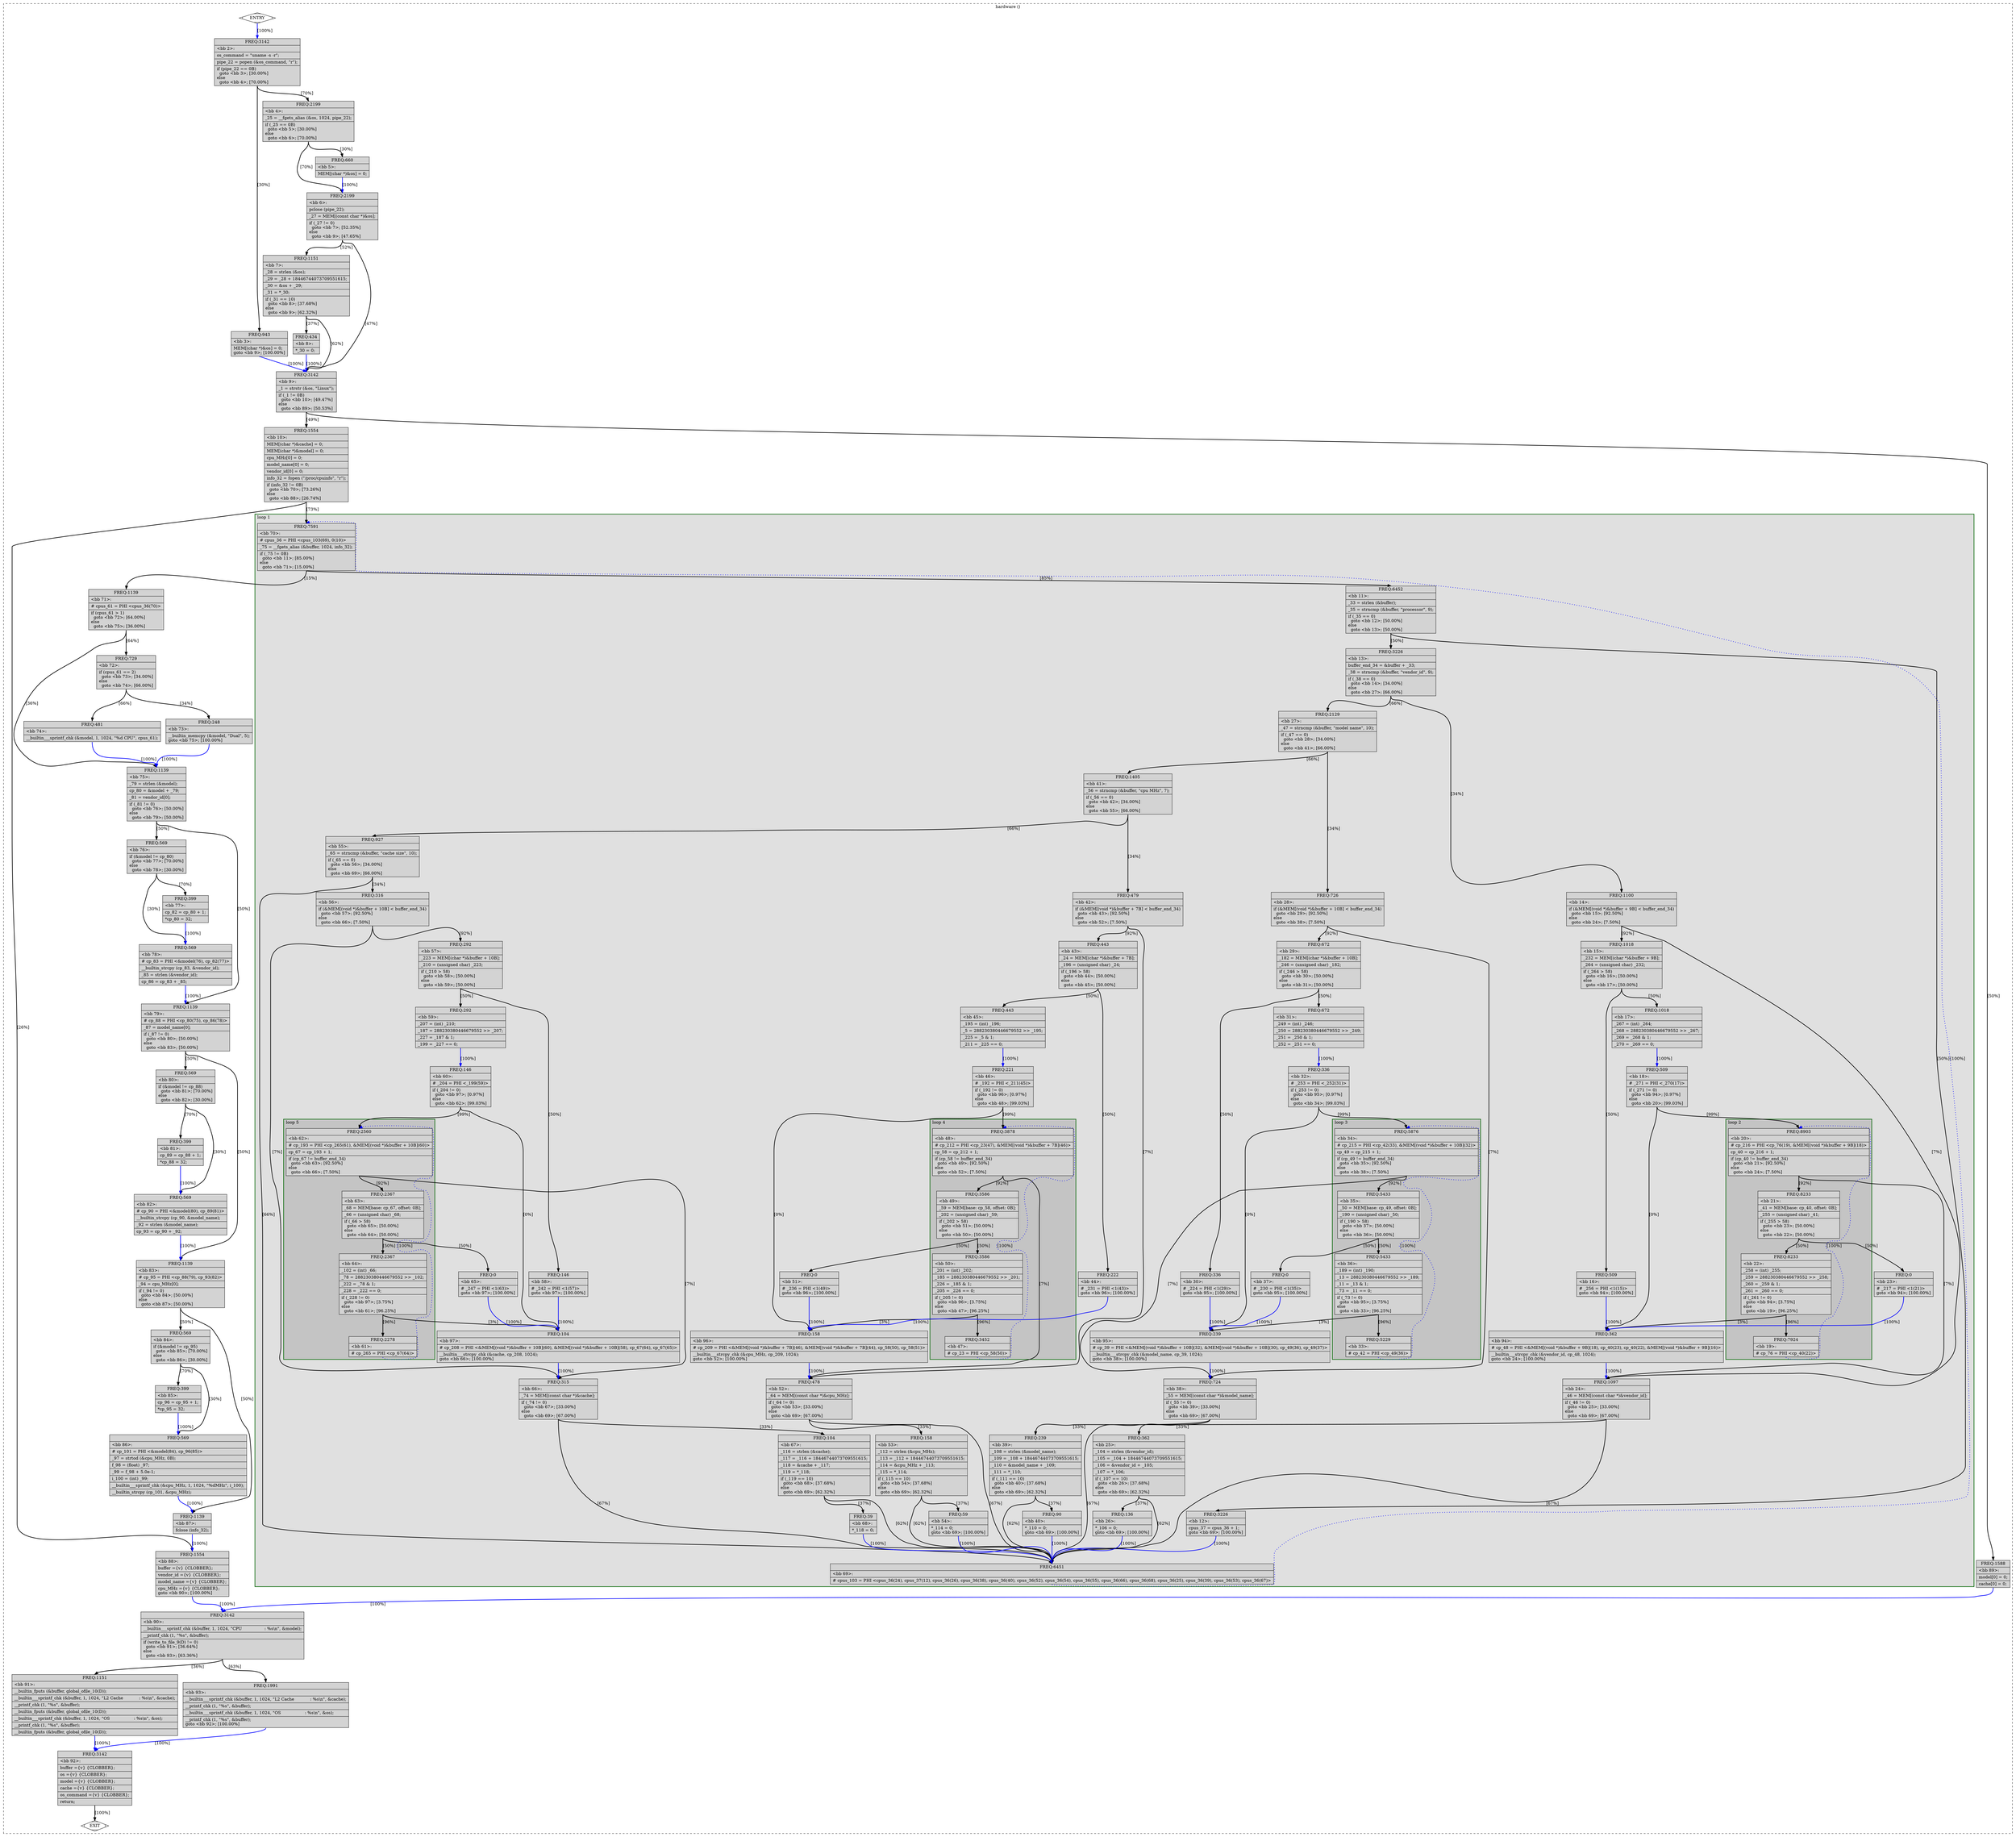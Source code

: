 digraph "hardware.c.177t.thread3" {
overlap=false;
subgraph "cluster_hardware" {
	style="dashed";
	color="black";
	label="hardware ()";
	subgraph cluster_56_1 {
	style="filled";
	color="darkgreen";
	fillcolor="grey88";
	label="loop 1";
	labeljust=l;
	penwidth=2;
	subgraph cluster_56_2 {
	style="filled";
	color="darkgreen";
	fillcolor="grey77";
	label="loop 2";
	labeljust=l;
	penwidth=2;
	fn_56_basic_block_20 [shape=record,style=filled,fillcolor=lightgrey,label="{ FREQ:8903 |\<bb\ 20\>:\l\
|#\ cp_216\ =\ PHI\ \<cp_76(19),\ &MEM[(void\ *)&buffer\ +\ 9B](18)\>\l\
|cp_40\ =\ cp_216\ +\ 1;\l\
|if\ (cp_40\ !=\ buffer_end_34)\l\
\ \ goto\ \<bb\ 21\>;\ [92.50%]\l\
else\l\
\ \ goto\ \<bb\ 24\>;\ [7.50%]\l\
}"];

	fn_56_basic_block_21 [shape=record,style=filled,fillcolor=lightgrey,label="{ FREQ:8233 |\<bb\ 21\>:\l\
|_41\ =\ MEM[base:\ cp_40,\ offset:\ 0B];\l\
|_255\ =\ (unsigned\ char)\ _41;\l\
|if\ (_255\ \>\ 58)\l\
\ \ goto\ \<bb\ 23\>;\ [50.00%]\l\
else\l\
\ \ goto\ \<bb\ 22\>;\ [50.00%]\l\
}"];

	fn_56_basic_block_22 [shape=record,style=filled,fillcolor=lightgrey,label="{ FREQ:8233 |\<bb\ 22\>:\l\
|_258\ =\ (int)\ _255;\l\
|_259\ =\ 288230380446679552\ \>\>\ _258;\l\
|_260\ =\ _259\ &\ 1;\l\
|_261\ =\ _260\ ==\ 0;\l\
|if\ (_261\ !=\ 0)\l\
\ \ goto\ \<bb\ 94\>;\ [3.75%]\l\
else\l\
\ \ goto\ \<bb\ 19\>;\ [96.25%]\l\
}"];

	fn_56_basic_block_19 [shape=record,style=filled,fillcolor=lightgrey,label="{ FREQ:7924 |\<bb\ 19\>:\l\
|#\ cp_76\ =\ PHI\ \<cp_40(22)\>\l\
}"];

	}
	subgraph cluster_56_3 {
	style="filled";
	color="darkgreen";
	fillcolor="grey77";
	label="loop 3";
	labeljust=l;
	penwidth=2;
	fn_56_basic_block_34 [shape=record,style=filled,fillcolor=lightgrey,label="{ FREQ:5876 |\<bb\ 34\>:\l\
|#\ cp_215\ =\ PHI\ \<cp_42(33),\ &MEM[(void\ *)&buffer\ +\ 10B](32)\>\l\
|cp_49\ =\ cp_215\ +\ 1;\l\
|if\ (cp_49\ !=\ buffer_end_34)\l\
\ \ goto\ \<bb\ 35\>;\ [92.50%]\l\
else\l\
\ \ goto\ \<bb\ 38\>;\ [7.50%]\l\
}"];

	fn_56_basic_block_35 [shape=record,style=filled,fillcolor=lightgrey,label="{ FREQ:5433 |\<bb\ 35\>:\l\
|_50\ =\ MEM[base:\ cp_49,\ offset:\ 0B];\l\
|_190\ =\ (unsigned\ char)\ _50;\l\
|if\ (_190\ \>\ 58)\l\
\ \ goto\ \<bb\ 37\>;\ [50.00%]\l\
else\l\
\ \ goto\ \<bb\ 36\>;\ [50.00%]\l\
}"];

	fn_56_basic_block_36 [shape=record,style=filled,fillcolor=lightgrey,label="{ FREQ:5433 |\<bb\ 36\>:\l\
|_189\ =\ (int)\ _190;\l\
|_13\ =\ 288230380446679552\ \>\>\ _189;\l\
|_11\ =\ _13\ &\ 1;\l\
|_73\ =\ _11\ ==\ 0;\l\
|if\ (_73\ !=\ 0)\l\
\ \ goto\ \<bb\ 95\>;\ [3.75%]\l\
else\l\
\ \ goto\ \<bb\ 33\>;\ [96.25%]\l\
}"];

	fn_56_basic_block_33 [shape=record,style=filled,fillcolor=lightgrey,label="{ FREQ:5229 |\<bb\ 33\>:\l\
|#\ cp_42\ =\ PHI\ \<cp_49(36)\>\l\
}"];

	}
	subgraph cluster_56_4 {
	style="filled";
	color="darkgreen";
	fillcolor="grey77";
	label="loop 4";
	labeljust=l;
	penwidth=2;
	fn_56_basic_block_48 [shape=record,style=filled,fillcolor=lightgrey,label="{ FREQ:3878 |\<bb\ 48\>:\l\
|#\ cp_212\ =\ PHI\ \<cp_23(47),\ &MEM[(void\ *)&buffer\ +\ 7B](46)\>\l\
|cp_58\ =\ cp_212\ +\ 1;\l\
|if\ (cp_58\ !=\ buffer_end_34)\l\
\ \ goto\ \<bb\ 49\>;\ [92.50%]\l\
else\l\
\ \ goto\ \<bb\ 52\>;\ [7.50%]\l\
}"];

	fn_56_basic_block_49 [shape=record,style=filled,fillcolor=lightgrey,label="{ FREQ:3586 |\<bb\ 49\>:\l\
|_59\ =\ MEM[base:\ cp_58,\ offset:\ 0B];\l\
|_202\ =\ (unsigned\ char)\ _59;\l\
|if\ (_202\ \>\ 58)\l\
\ \ goto\ \<bb\ 51\>;\ [50.00%]\l\
else\l\
\ \ goto\ \<bb\ 50\>;\ [50.00%]\l\
}"];

	fn_56_basic_block_50 [shape=record,style=filled,fillcolor=lightgrey,label="{ FREQ:3586 |\<bb\ 50\>:\l\
|_201\ =\ (int)\ _202;\l\
|_185\ =\ 288230380446679552\ \>\>\ _201;\l\
|_226\ =\ _185\ &\ 1;\l\
|_205\ =\ _226\ ==\ 0;\l\
|if\ (_205\ !=\ 0)\l\
\ \ goto\ \<bb\ 96\>;\ [3.75%]\l\
else\l\
\ \ goto\ \<bb\ 47\>;\ [96.25%]\l\
}"];

	fn_56_basic_block_47 [shape=record,style=filled,fillcolor=lightgrey,label="{ FREQ:3452 |\<bb\ 47\>:\l\
|#\ cp_23\ =\ PHI\ \<cp_58(50)\>\l\
}"];

	}
	subgraph cluster_56_5 {
	style="filled";
	color="darkgreen";
	fillcolor="grey77";
	label="loop 5";
	labeljust=l;
	penwidth=2;
	fn_56_basic_block_62 [shape=record,style=filled,fillcolor=lightgrey,label="{ FREQ:2560 |\<bb\ 62\>:\l\
|#\ cp_193\ =\ PHI\ \<cp_265(61),\ &MEM[(void\ *)&buffer\ +\ 10B](60)\>\l\
|cp_67\ =\ cp_193\ +\ 1;\l\
|if\ (cp_67\ !=\ buffer_end_34)\l\
\ \ goto\ \<bb\ 63\>;\ [92.50%]\l\
else\l\
\ \ goto\ \<bb\ 66\>;\ [7.50%]\l\
}"];

	fn_56_basic_block_63 [shape=record,style=filled,fillcolor=lightgrey,label="{ FREQ:2367 |\<bb\ 63\>:\l\
|_68\ =\ MEM[base:\ cp_67,\ offset:\ 0B];\l\
|_66\ =\ (unsigned\ char)\ _68;\l\
|if\ (_66\ \>\ 58)\l\
\ \ goto\ \<bb\ 65\>;\ [50.00%]\l\
else\l\
\ \ goto\ \<bb\ 64\>;\ [50.00%]\l\
}"];

	fn_56_basic_block_64 [shape=record,style=filled,fillcolor=lightgrey,label="{ FREQ:2367 |\<bb\ 64\>:\l\
|_102\ =\ (int)\ _66;\l\
|_78\ =\ 288230380446679552\ \>\>\ _102;\l\
|_222\ =\ _78\ &\ 1;\l\
|_228\ =\ _222\ ==\ 0;\l\
|if\ (_228\ !=\ 0)\l\
\ \ goto\ \<bb\ 97\>;\ [3.75%]\l\
else\l\
\ \ goto\ \<bb\ 61\>;\ [96.25%]\l\
}"];

	fn_56_basic_block_61 [shape=record,style=filled,fillcolor=lightgrey,label="{ FREQ:2278 |\<bb\ 61\>:\l\
|#\ cp_265\ =\ PHI\ \<cp_67(64)\>\l\
}"];

	}
	fn_56_basic_block_70 [shape=record,style=filled,fillcolor=lightgrey,label="{ FREQ:7591 |\<bb\ 70\>:\l\
|#\ cpus_36\ =\ PHI\ \<cpus_103(69),\ 0(10)\>\l\
|_75\ =\ __fgets_alias\ (&buffer,\ 1024,\ info_32);\l\
|if\ (_75\ !=\ 0B)\l\
\ \ goto\ \<bb\ 11\>;\ [85.00%]\l\
else\l\
\ \ goto\ \<bb\ 71\>;\ [15.00%]\l\
}"];

	fn_56_basic_block_11 [shape=record,style=filled,fillcolor=lightgrey,label="{ FREQ:6452 |\<bb\ 11\>:\l\
|_33\ =\ strlen\ (&buffer);\l\
|_35\ =\ strncmp\ (&buffer,\ \"processor\",\ 9);\l\
|if\ (_35\ ==\ 0)\l\
\ \ goto\ \<bb\ 12\>;\ [50.00%]\l\
else\l\
\ \ goto\ \<bb\ 13\>;\ [50.00%]\l\
}"];

	fn_56_basic_block_12 [shape=record,style=filled,fillcolor=lightgrey,label="{ FREQ:3226 |\<bb\ 12\>:\l\
|cpus_37\ =\ cpus_36\ +\ 1;\l\
goto\ \<bb\ 69\>;\ [100.00%]\l\
}"];

	fn_56_basic_block_13 [shape=record,style=filled,fillcolor=lightgrey,label="{ FREQ:3226 |\<bb\ 13\>:\l\
|buffer_end_34\ =\ &buffer\ +\ _33;\l\
|_38\ =\ strncmp\ (&buffer,\ \"vendor_id\",\ 9);\l\
|if\ (_38\ ==\ 0)\l\
\ \ goto\ \<bb\ 14\>;\ [34.00%]\l\
else\l\
\ \ goto\ \<bb\ 27\>;\ [66.00%]\l\
}"];

	fn_56_basic_block_69 [shape=record,style=filled,fillcolor=lightgrey,label="{ FREQ:6451 |\<bb\ 69\>:\l\
|#\ cpus_103\ =\ PHI\ \<cpus_36(24),\ cpus_37(12),\ cpus_36(26),\ cpus_36(38),\ cpus_36(40),\ cpus_36(52),\ cpus_36(54),\ cpus_36(55),\ cpus_36(66),\ cpus_36(68),\ cpus_36(25),\ cpus_36(39),\ cpus_36(53),\ cpus_36(67)\>\l\
}"];

	fn_56_basic_block_14 [shape=record,style=filled,fillcolor=lightgrey,label="{ FREQ:1100 |\<bb\ 14\>:\l\
|if\ (&MEM[(void\ *)&buffer\ +\ 9B]\ \<\ buffer_end_34)\l\
\ \ goto\ \<bb\ 15\>;\ [92.50%]\l\
else\l\
\ \ goto\ \<bb\ 24\>;\ [7.50%]\l\
}"];

	fn_56_basic_block_27 [shape=record,style=filled,fillcolor=lightgrey,label="{ FREQ:2129 |\<bb\ 27\>:\l\
|_47\ =\ strncmp\ (&buffer,\ \"model\ name\",\ 10);\l\
|if\ (_47\ ==\ 0)\l\
\ \ goto\ \<bb\ 28\>;\ [34.00%]\l\
else\l\
\ \ goto\ \<bb\ 41\>;\ [66.00%]\l\
}"];

	fn_56_basic_block_15 [shape=record,style=filled,fillcolor=lightgrey,label="{ FREQ:1018 |\<bb\ 15\>:\l\
|_232\ =\ MEM[(char\ *)&buffer\ +\ 9B];\l\
|_264\ =\ (unsigned\ char)\ _232;\l\
|if\ (_264\ \>\ 58)\l\
\ \ goto\ \<bb\ 16\>;\ [50.00%]\l\
else\l\
\ \ goto\ \<bb\ 17\>;\ [50.00%]\l\
}"];

	fn_56_basic_block_24 [shape=record,style=filled,fillcolor=lightgrey,label="{ FREQ:1097 |\<bb\ 24\>:\l\
|_46\ =\ MEM[(const\ char\ *)&vendor_id];\l\
|if\ (_46\ !=\ 0)\l\
\ \ goto\ \<bb\ 25\>;\ [33.00%]\l\
else\l\
\ \ goto\ \<bb\ 69\>;\ [67.00%]\l\
}"];

	fn_56_basic_block_28 [shape=record,style=filled,fillcolor=lightgrey,label="{ FREQ:726 |\<bb\ 28\>:\l\
|if\ (&MEM[(void\ *)&buffer\ +\ 10B]\ \<\ buffer_end_34)\l\
\ \ goto\ \<bb\ 29\>;\ [92.50%]\l\
else\l\
\ \ goto\ \<bb\ 38\>;\ [7.50%]\l\
}"];

	fn_56_basic_block_41 [shape=record,style=filled,fillcolor=lightgrey,label="{ FREQ:1405 |\<bb\ 41\>:\l\
|_56\ =\ strncmp\ (&buffer,\ \"cpu\ MHz\",\ 7);\l\
|if\ (_56\ ==\ 0)\l\
\ \ goto\ \<bb\ 42\>;\ [34.00%]\l\
else\l\
\ \ goto\ \<bb\ 55\>;\ [66.00%]\l\
}"];

	fn_56_basic_block_17 [shape=record,style=filled,fillcolor=lightgrey,label="{ FREQ:1018 |\<bb\ 17\>:\l\
|_267\ =\ (int)\ _264;\l\
|_268\ =\ 288230380446679552\ \>\>\ _267;\l\
|_269\ =\ _268\ &\ 1;\l\
|_270\ =\ _269\ ==\ 0;\l\
}"];

	fn_56_basic_block_16 [shape=record,style=filled,fillcolor=lightgrey,label="{ FREQ:509 |\<bb\ 16\>:\l\
|#\ _256\ =\ PHI\ \<1(15)\>\l\
goto\ \<bb\ 94\>;\ [100.00%]\l\
}"];

	fn_56_basic_block_25 [shape=record,style=filled,fillcolor=lightgrey,label="{ FREQ:362 |\<bb\ 25\>:\l\
|_104\ =\ strlen\ (&vendor_id);\l\
|_105\ =\ _104\ +\ 18446744073709551615;\l\
|_106\ =\ &vendor_id\ +\ _105;\l\
|_107\ =\ *_106;\l\
|if\ (_107\ ==\ 10)\l\
\ \ goto\ \<bb\ 26\>;\ [37.68%]\l\
else\l\
\ \ goto\ \<bb\ 69\>;\ [62.32%]\l\
}"];

	fn_56_basic_block_29 [shape=record,style=filled,fillcolor=lightgrey,label="{ FREQ:672 |\<bb\ 29\>:\l\
|_182\ =\ MEM[(char\ *)&buffer\ +\ 10B];\l\
|_246\ =\ (unsigned\ char)\ _182;\l\
|if\ (_246\ \>\ 58)\l\
\ \ goto\ \<bb\ 30\>;\ [50.00%]\l\
else\l\
\ \ goto\ \<bb\ 31\>;\ [50.00%]\l\
}"];

	fn_56_basic_block_38 [shape=record,style=filled,fillcolor=lightgrey,label="{ FREQ:724 |\<bb\ 38\>:\l\
|_55\ =\ MEM[(const\ char\ *)&model_name];\l\
|if\ (_55\ !=\ 0)\l\
\ \ goto\ \<bb\ 39\>;\ [33.00%]\l\
else\l\
\ \ goto\ \<bb\ 69\>;\ [67.00%]\l\
}"];

	fn_56_basic_block_42 [shape=record,style=filled,fillcolor=lightgrey,label="{ FREQ:479 |\<bb\ 42\>:\l\
|if\ (&MEM[(void\ *)&buffer\ +\ 7B]\ \<\ buffer_end_34)\l\
\ \ goto\ \<bb\ 43\>;\ [92.50%]\l\
else\l\
\ \ goto\ \<bb\ 52\>;\ [7.50%]\l\
}"];

	fn_56_basic_block_55 [shape=record,style=filled,fillcolor=lightgrey,label="{ FREQ:927 |\<bb\ 55\>:\l\
|_65\ =\ strncmp\ (&buffer,\ \"cache\ size\",\ 10);\l\
|if\ (_65\ ==\ 0)\l\
\ \ goto\ \<bb\ 56\>;\ [34.00%]\l\
else\l\
\ \ goto\ \<bb\ 69\>;\ [66.00%]\l\
}"];

	fn_56_basic_block_18 [shape=record,style=filled,fillcolor=lightgrey,label="{ FREQ:509 |\<bb\ 18\>:\l\
|#\ _271\ =\ PHI\ \<_270(17)\>\l\
|if\ (_271\ !=\ 0)\l\
\ \ goto\ \<bb\ 94\>;\ [0.97%]\l\
else\l\
\ \ goto\ \<bb\ 20\>;\ [99.03%]\l\
}"];

	fn_56_basic_block_94 [shape=record,style=filled,fillcolor=lightgrey,label="{ FREQ:362 |\<bb\ 94\>:\l\
|#\ cp_48\ =\ PHI\ \<&MEM[(void\ *)&buffer\ +\ 9B](18),\ cp_40(23),\ cp_40(22),\ &MEM[(void\ *)&buffer\ +\ 9B](16)\>\l\
|__builtin___strcpy_chk\ (&vendor_id,\ cp_48,\ 1024);\l\
goto\ \<bb\ 24\>;\ [100.00%]\l\
}"];

	fn_56_basic_block_26 [shape=record,style=filled,fillcolor=lightgrey,label="{ FREQ:136 |\<bb\ 26\>:\l\
|*_106\ =\ 0;\l\
goto\ \<bb\ 69\>;\ [100.00%]\l\
}"];

	fn_56_basic_block_31 [shape=record,style=filled,fillcolor=lightgrey,label="{ FREQ:672 |\<bb\ 31\>:\l\
|_249\ =\ (int)\ _246;\l\
|_250\ =\ 288230380446679552\ \>\>\ _249;\l\
|_251\ =\ _250\ &\ 1;\l\
|_252\ =\ _251\ ==\ 0;\l\
}"];

	fn_56_basic_block_30 [shape=record,style=filled,fillcolor=lightgrey,label="{ FREQ:336 |\<bb\ 30\>:\l\
|#\ _224\ =\ PHI\ \<1(29)\>\l\
goto\ \<bb\ 95\>;\ [100.00%]\l\
}"];

	fn_56_basic_block_39 [shape=record,style=filled,fillcolor=lightgrey,label="{ FREQ:239 |\<bb\ 39\>:\l\
|_108\ =\ strlen\ (&model_name);\l\
|_109\ =\ _108\ +\ 18446744073709551615;\l\
|_110\ =\ &model_name\ +\ _109;\l\
|_111\ =\ *_110;\l\
|if\ (_111\ ==\ 10)\l\
\ \ goto\ \<bb\ 40\>;\ [37.68%]\l\
else\l\
\ \ goto\ \<bb\ 69\>;\ [62.32%]\l\
}"];

	fn_56_basic_block_43 [shape=record,style=filled,fillcolor=lightgrey,label="{ FREQ:443 |\<bb\ 43\>:\l\
|_24\ =\ MEM[(char\ *)&buffer\ +\ 7B];\l\
|_196\ =\ (unsigned\ char)\ _24;\l\
|if\ (_196\ \>\ 58)\l\
\ \ goto\ \<bb\ 44\>;\ [50.00%]\l\
else\l\
\ \ goto\ \<bb\ 45\>;\ [50.00%]\l\
}"];

	fn_56_basic_block_52 [shape=record,style=filled,fillcolor=lightgrey,label="{ FREQ:478 |\<bb\ 52\>:\l\
|_64\ =\ MEM[(const\ char\ *)&cpu_MHz];\l\
|if\ (_64\ !=\ 0)\l\
\ \ goto\ \<bb\ 53\>;\ [33.00%]\l\
else\l\
\ \ goto\ \<bb\ 69\>;\ [67.00%]\l\
}"];

	fn_56_basic_block_56 [shape=record,style=filled,fillcolor=lightgrey,label="{ FREQ:316 |\<bb\ 56\>:\l\
|if\ (&MEM[(void\ *)&buffer\ +\ 10B]\ \<\ buffer_end_34)\l\
\ \ goto\ \<bb\ 57\>;\ [92.50%]\l\
else\l\
\ \ goto\ \<bb\ 66\>;\ [7.50%]\l\
}"];

	fn_56_basic_block_32 [shape=record,style=filled,fillcolor=lightgrey,label="{ FREQ:336 |\<bb\ 32\>:\l\
|#\ _253\ =\ PHI\ \<_252(31)\>\l\
|if\ (_253\ !=\ 0)\l\
\ \ goto\ \<bb\ 95\>;\ [0.97%]\l\
else\l\
\ \ goto\ \<bb\ 34\>;\ [99.03%]\l\
}"];

	fn_56_basic_block_95 [shape=record,style=filled,fillcolor=lightgrey,label="{ FREQ:239 |\<bb\ 95\>:\l\
|#\ cp_39\ =\ PHI\ \<&MEM[(void\ *)&buffer\ +\ 10B](32),\ &MEM[(void\ *)&buffer\ +\ 10B](30),\ cp_49(36),\ cp_49(37)\>\l\
|__builtin___strcpy_chk\ (&model_name,\ cp_39,\ 1024);\l\
goto\ \<bb\ 38\>;\ [100.00%]\l\
}"];

	fn_56_basic_block_40 [shape=record,style=filled,fillcolor=lightgrey,label="{ FREQ:90 |\<bb\ 40\>:\l\
|*_110\ =\ 0;\l\
goto\ \<bb\ 69\>;\ [100.00%]\l\
}"];

	fn_56_basic_block_45 [shape=record,style=filled,fillcolor=lightgrey,label="{ FREQ:443 |\<bb\ 45\>:\l\
|_195\ =\ (int)\ _196;\l\
|_5\ =\ 288230380446679552\ \>\>\ _195;\l\
|_225\ =\ _5\ &\ 1;\l\
|_211\ =\ _225\ ==\ 0;\l\
}"];

	fn_56_basic_block_44 [shape=record,style=filled,fillcolor=lightgrey,label="{ FREQ:222 |\<bb\ 44\>:\l\
|#\ _231\ =\ PHI\ \<1(43)\>\l\
goto\ \<bb\ 96\>;\ [100.00%]\l\
}"];

	fn_56_basic_block_53 [shape=record,style=filled,fillcolor=lightgrey,label="{ FREQ:158 |\<bb\ 53\>:\l\
|_112\ =\ strlen\ (&cpu_MHz);\l\
|_113\ =\ _112\ +\ 18446744073709551615;\l\
|_114\ =\ &cpu_MHz\ +\ _113;\l\
|_115\ =\ *_114;\l\
|if\ (_115\ ==\ 10)\l\
\ \ goto\ \<bb\ 54\>;\ [37.68%]\l\
else\l\
\ \ goto\ \<bb\ 69\>;\ [62.32%]\l\
}"];

	fn_56_basic_block_57 [shape=record,style=filled,fillcolor=lightgrey,label="{ FREQ:292 |\<bb\ 57\>:\l\
|_223\ =\ MEM[(char\ *)&buffer\ +\ 10B];\l\
|_210\ =\ (unsigned\ char)\ _223;\l\
|if\ (_210\ \>\ 58)\l\
\ \ goto\ \<bb\ 58\>;\ [50.00%]\l\
else\l\
\ \ goto\ \<bb\ 59\>;\ [50.00%]\l\
}"];

	fn_56_basic_block_66 [shape=record,style=filled,fillcolor=lightgrey,label="{ FREQ:315 |\<bb\ 66\>:\l\
|_74\ =\ MEM[(const\ char\ *)&cache];\l\
|if\ (_74\ !=\ 0)\l\
\ \ goto\ \<bb\ 67\>;\ [33.00%]\l\
else\l\
\ \ goto\ \<bb\ 69\>;\ [67.00%]\l\
}"];

	fn_56_basic_block_46 [shape=record,style=filled,fillcolor=lightgrey,label="{ FREQ:221 |\<bb\ 46\>:\l\
|#\ _192\ =\ PHI\ \<_211(45)\>\l\
|if\ (_192\ !=\ 0)\l\
\ \ goto\ \<bb\ 96\>;\ [0.97%]\l\
else\l\
\ \ goto\ \<bb\ 48\>;\ [99.03%]\l\
}"];

	fn_56_basic_block_96 [shape=record,style=filled,fillcolor=lightgrey,label="{ FREQ:158 |\<bb\ 96\>:\l\
|#\ cp_209\ =\ PHI\ \<&MEM[(void\ *)&buffer\ +\ 7B](46),\ &MEM[(void\ *)&buffer\ +\ 7B](44),\ cp_58(50),\ cp_58(51)\>\l\
|__builtin___strcpy_chk\ (&cpu_MHz,\ cp_209,\ 1024);\l\
goto\ \<bb\ 52\>;\ [100.00%]\l\
}"];

	fn_56_basic_block_54 [shape=record,style=filled,fillcolor=lightgrey,label="{ FREQ:59 |\<bb\ 54\>:\l\
|*_114\ =\ 0;\l\
goto\ \<bb\ 69\>;\ [100.00%]\l\
}"];

	fn_56_basic_block_59 [shape=record,style=filled,fillcolor=lightgrey,label="{ FREQ:292 |\<bb\ 59\>:\l\
|_207\ =\ (int)\ _210;\l\
|_187\ =\ 288230380446679552\ \>\>\ _207;\l\
|_227\ =\ _187\ &\ 1;\l\
|_199\ =\ _227\ ==\ 0;\l\
}"];

	fn_56_basic_block_58 [shape=record,style=filled,fillcolor=lightgrey,label="{ FREQ:146 |\<bb\ 58\>:\l\
|#\ _242\ =\ PHI\ \<1(57)\>\l\
goto\ \<bb\ 97\>;\ [100.00%]\l\
}"];

	fn_56_basic_block_67 [shape=record,style=filled,fillcolor=lightgrey,label="{ FREQ:104 |\<bb\ 67\>:\l\
|_116\ =\ strlen\ (&cache);\l\
|_117\ =\ _116\ +\ 18446744073709551615;\l\
|_118\ =\ &cache\ +\ _117;\l\
|_119\ =\ *_118;\l\
|if\ (_119\ ==\ 10)\l\
\ \ goto\ \<bb\ 68\>;\ [37.68%]\l\
else\l\
\ \ goto\ \<bb\ 69\>;\ [62.32%]\l\
}"];

	fn_56_basic_block_23 [shape=record,style=filled,fillcolor=lightgrey,label="{ FREQ:0 |\<bb\ 23\>:\l\
|#\ _217\ =\ PHI\ \<1(21)\>\l\
goto\ \<bb\ 94\>;\ [100.00%]\l\
}"];

	fn_56_basic_block_60 [shape=record,style=filled,fillcolor=lightgrey,label="{ FREQ:146 |\<bb\ 60\>:\l\
|#\ _204\ =\ PHI\ \<_199(59)\>\l\
|if\ (_204\ !=\ 0)\l\
\ \ goto\ \<bb\ 97\>;\ [0.97%]\l\
else\l\
\ \ goto\ \<bb\ 62\>;\ [99.03%]\l\
}"];

	fn_56_basic_block_97 [shape=record,style=filled,fillcolor=lightgrey,label="{ FREQ:104 |\<bb\ 97\>:\l\
|#\ cp_208\ =\ PHI\ \<&MEM[(void\ *)&buffer\ +\ 10B](60),\ &MEM[(void\ *)&buffer\ +\ 10B](58),\ cp_67(64),\ cp_67(65)\>\l\
|__builtin___strcpy_chk\ (&cache,\ cp_208,\ 1024);\l\
goto\ \<bb\ 66\>;\ [100.00%]\l\
}"];

	fn_56_basic_block_68 [shape=record,style=filled,fillcolor=lightgrey,label="{ FREQ:39 |\<bb\ 68\>:\l\
|*_118\ =\ 0;\l\
}"];

	fn_56_basic_block_37 [shape=record,style=filled,fillcolor=lightgrey,label="{ FREQ:0 |\<bb\ 37\>:\l\
|#\ _230\ =\ PHI\ \<1(35)\>\l\
goto\ \<bb\ 95\>;\ [100.00%]\l\
}"];

	fn_56_basic_block_51 [shape=record,style=filled,fillcolor=lightgrey,label="{ FREQ:0 |\<bb\ 51\>:\l\
|#\ _236\ =\ PHI\ \<1(49)\>\l\
goto\ \<bb\ 96\>;\ [100.00%]\l\
}"];

	fn_56_basic_block_65 [shape=record,style=filled,fillcolor=lightgrey,label="{ FREQ:0 |\<bb\ 65\>:\l\
|#\ _247\ =\ PHI\ \<1(63)\>\l\
goto\ \<bb\ 97\>;\ [100.00%]\l\
}"];

	}
	fn_56_basic_block_0 [shape=Mdiamond,style=filled,fillcolor=white,label="ENTRY"];

	fn_56_basic_block_1 [shape=Mdiamond,style=filled,fillcolor=white,label="EXIT"];

	fn_56_basic_block_2 [shape=record,style=filled,fillcolor=lightgrey,label="{ FREQ:3142 |\<bb\ 2\>:\l\
|os_command\ =\ \"uname\ -s\ -r\";\l\
|pipe_22\ =\ popen\ (&os_command,\ \"r\");\l\
|if\ (pipe_22\ ==\ 0B)\l\
\ \ goto\ \<bb\ 3\>;\ [30.00%]\l\
else\l\
\ \ goto\ \<bb\ 4\>;\ [70.00%]\l\
}"];

	fn_56_basic_block_3 [shape=record,style=filled,fillcolor=lightgrey,label="{ FREQ:943 |\<bb\ 3\>:\l\
|MEM[(char\ *)&os]\ =\ 0;\l\
goto\ \<bb\ 9\>;\ [100.00%]\l\
}"];

	fn_56_basic_block_4 [shape=record,style=filled,fillcolor=lightgrey,label="{ FREQ:2199 |\<bb\ 4\>:\l\
|_25\ =\ __fgets_alias\ (&os,\ 1024,\ pipe_22);\l\
|if\ (_25\ ==\ 0B)\l\
\ \ goto\ \<bb\ 5\>;\ [30.00%]\l\
else\l\
\ \ goto\ \<bb\ 6\>;\ [70.00%]\l\
}"];

	fn_56_basic_block_5 [shape=record,style=filled,fillcolor=lightgrey,label="{ FREQ:660 |\<bb\ 5\>:\l\
|MEM[(char\ *)&os]\ =\ 0;\l\
}"];

	fn_56_basic_block_6 [shape=record,style=filled,fillcolor=lightgrey,label="{ FREQ:2199 |\<bb\ 6\>:\l\
|pclose\ (pipe_22);\l\
|_27\ =\ MEM[(const\ char\ *)&os];\l\
|if\ (_27\ !=\ 0)\l\
\ \ goto\ \<bb\ 7\>;\ [52.35%]\l\
else\l\
\ \ goto\ \<bb\ 9\>;\ [47.65%]\l\
}"];

	fn_56_basic_block_7 [shape=record,style=filled,fillcolor=lightgrey,label="{ FREQ:1151 |\<bb\ 7\>:\l\
|_28\ =\ strlen\ (&os);\l\
|_29\ =\ _28\ +\ 18446744073709551615;\l\
|_30\ =\ &os\ +\ _29;\l\
|_31\ =\ *_30;\l\
|if\ (_31\ ==\ 10)\l\
\ \ goto\ \<bb\ 8\>;\ [37.68%]\l\
else\l\
\ \ goto\ \<bb\ 9\>;\ [62.32%]\l\
}"];

	fn_56_basic_block_8 [shape=record,style=filled,fillcolor=lightgrey,label="{ FREQ:434 |\<bb\ 8\>:\l\
|*_30\ =\ 0;\l\
}"];

	fn_56_basic_block_9 [shape=record,style=filled,fillcolor=lightgrey,label="{ FREQ:3142 |\<bb\ 9\>:\l\
|_1\ =\ strstr\ (&os,\ \"Linux\");\l\
|if\ (_1\ !=\ 0B)\l\
\ \ goto\ \<bb\ 10\>;\ [49.47%]\l\
else\l\
\ \ goto\ \<bb\ 89\>;\ [50.53%]\l\
}"];

	fn_56_basic_block_10 [shape=record,style=filled,fillcolor=lightgrey,label="{ FREQ:1554 |\<bb\ 10\>:\l\
|MEM[(char\ *)&cache]\ =\ 0;\l\
|MEM[(char\ *)&model]\ =\ 0;\l\
|cpu_MHz[0]\ =\ 0;\l\
|model_name[0]\ =\ 0;\l\
|vendor_id[0]\ =\ 0;\l\
|info_32\ =\ fopen\ (\"/proc/cpuinfo\",\ \"r\");\l\
|if\ (info_32\ !=\ 0B)\l\
\ \ goto\ \<bb\ 70\>;\ [73.26%]\l\
else\l\
\ \ goto\ \<bb\ 88\>;\ [26.74%]\l\
}"];

	fn_56_basic_block_71 [shape=record,style=filled,fillcolor=lightgrey,label="{ FREQ:1139 |\<bb\ 71\>:\l\
|#\ cpus_61\ =\ PHI\ \<cpus_36(70)\>\l\
|if\ (cpus_61\ \>\ 1)\l\
\ \ goto\ \<bb\ 72\>;\ [64.00%]\l\
else\l\
\ \ goto\ \<bb\ 75\>;\ [36.00%]\l\
}"];

	fn_56_basic_block_72 [shape=record,style=filled,fillcolor=lightgrey,label="{ FREQ:729 |\<bb\ 72\>:\l\
|if\ (cpus_61\ ==\ 2)\l\
\ \ goto\ \<bb\ 73\>;\ [34.00%]\l\
else\l\
\ \ goto\ \<bb\ 74\>;\ [66.00%]\l\
}"];

	fn_56_basic_block_73 [shape=record,style=filled,fillcolor=lightgrey,label="{ FREQ:248 |\<bb\ 73\>:\l\
|__builtin_memcpy\ (&model,\ \"Dual\",\ 5);\l\
goto\ \<bb\ 75\>;\ [100.00%]\l\
}"];

	fn_56_basic_block_74 [shape=record,style=filled,fillcolor=lightgrey,label="{ FREQ:481 |\<bb\ 74\>:\l\
|__builtin___sprintf_chk\ (&model,\ 1,\ 1024,\ \"%d\ CPU\",\ cpus_61);\l\
}"];

	fn_56_basic_block_75 [shape=record,style=filled,fillcolor=lightgrey,label="{ FREQ:1139 |\<bb\ 75\>:\l\
|_79\ =\ strlen\ (&model);\l\
|cp_80\ =\ &model\ +\ _79;\l\
|_81\ =\ vendor_id[0];\l\
|if\ (_81\ !=\ 0)\l\
\ \ goto\ \<bb\ 76\>;\ [50.00%]\l\
else\l\
\ \ goto\ \<bb\ 79\>;\ [50.00%]\l\
}"];

	fn_56_basic_block_76 [shape=record,style=filled,fillcolor=lightgrey,label="{ FREQ:569 |\<bb\ 76\>:\l\
|if\ (&model\ !=\ cp_80)\l\
\ \ goto\ \<bb\ 77\>;\ [70.00%]\l\
else\l\
\ \ goto\ \<bb\ 78\>;\ [30.00%]\l\
}"];

	fn_56_basic_block_77 [shape=record,style=filled,fillcolor=lightgrey,label="{ FREQ:399 |\<bb\ 77\>:\l\
|cp_82\ =\ cp_80\ +\ 1;\l\
|*cp_80\ =\ 32;\l\
}"];

	fn_56_basic_block_78 [shape=record,style=filled,fillcolor=lightgrey,label="{ FREQ:569 |\<bb\ 78\>:\l\
|#\ cp_83\ =\ PHI\ \<&model(76),\ cp_82(77)\>\l\
|__builtin_strcpy\ (cp_83,\ &vendor_id);\l\
|_85\ =\ strlen\ (&vendor_id);\l\
|cp_86\ =\ cp_83\ +\ _85;\l\
}"];

	fn_56_basic_block_79 [shape=record,style=filled,fillcolor=lightgrey,label="{ FREQ:1139 |\<bb\ 79\>:\l\
|#\ cp_88\ =\ PHI\ \<cp_80(75),\ cp_86(78)\>\l\
|_87\ =\ model_name[0];\l\
|if\ (_87\ !=\ 0)\l\
\ \ goto\ \<bb\ 80\>;\ [50.00%]\l\
else\l\
\ \ goto\ \<bb\ 83\>;\ [50.00%]\l\
}"];

	fn_56_basic_block_80 [shape=record,style=filled,fillcolor=lightgrey,label="{ FREQ:569 |\<bb\ 80\>:\l\
|if\ (&model\ !=\ cp_88)\l\
\ \ goto\ \<bb\ 81\>;\ [70.00%]\l\
else\l\
\ \ goto\ \<bb\ 82\>;\ [30.00%]\l\
}"];

	fn_56_basic_block_81 [shape=record,style=filled,fillcolor=lightgrey,label="{ FREQ:399 |\<bb\ 81\>:\l\
|cp_89\ =\ cp_88\ +\ 1;\l\
|*cp_88\ =\ 32;\l\
}"];

	fn_56_basic_block_82 [shape=record,style=filled,fillcolor=lightgrey,label="{ FREQ:569 |\<bb\ 82\>:\l\
|#\ cp_90\ =\ PHI\ \<&model(80),\ cp_89(81)\>\l\
|__builtin_strcpy\ (cp_90,\ &model_name);\l\
|_92\ =\ strlen\ (&model_name);\l\
|cp_93\ =\ cp_90\ +\ _92;\l\
}"];

	fn_56_basic_block_83 [shape=record,style=filled,fillcolor=lightgrey,label="{ FREQ:1139 |\<bb\ 83\>:\l\
|#\ cp_95\ =\ PHI\ \<cp_88(79),\ cp_93(82)\>\l\
|_94\ =\ cpu_MHz[0];\l\
|if\ (_94\ !=\ 0)\l\
\ \ goto\ \<bb\ 84\>;\ [50.00%]\l\
else\l\
\ \ goto\ \<bb\ 87\>;\ [50.00%]\l\
}"];

	fn_56_basic_block_84 [shape=record,style=filled,fillcolor=lightgrey,label="{ FREQ:569 |\<bb\ 84\>:\l\
|if\ (&model\ !=\ cp_95)\l\
\ \ goto\ \<bb\ 85\>;\ [70.00%]\l\
else\l\
\ \ goto\ \<bb\ 86\>;\ [30.00%]\l\
}"];

	fn_56_basic_block_85 [shape=record,style=filled,fillcolor=lightgrey,label="{ FREQ:399 |\<bb\ 85\>:\l\
|cp_96\ =\ cp_95\ +\ 1;\l\
|*cp_95\ =\ 32;\l\
}"];

	fn_56_basic_block_86 [shape=record,style=filled,fillcolor=lightgrey,label="{ FREQ:569 |\<bb\ 86\>:\l\
|#\ cp_101\ =\ PHI\ \<&model(84),\ cp_96(85)\>\l\
|_97\ =\ strtod\ (&cpu_MHz,\ 0B);\l\
|f_98\ =\ (float)\ _97;\l\
|_99\ =\ f_98\ +\ 5.0e-1;\l\
|i_100\ =\ (int)\ _99;\l\
|__builtin___sprintf_chk\ (&cpu_MHz,\ 1,\ 1024,\ \"%dMHz\",\ i_100);\l\
|__builtin_strcpy\ (cp_101,\ &cpu_MHz);\l\
}"];

	fn_56_basic_block_87 [shape=record,style=filled,fillcolor=lightgrey,label="{ FREQ:1139 |\<bb\ 87\>:\l\
|fclose\ (info_32);\l\
}"];

	fn_56_basic_block_88 [shape=record,style=filled,fillcolor=lightgrey,label="{ FREQ:1554 |\<bb\ 88\>:\l\
|buffer\ =\{v\}\ \{CLOBBER\};\l\
|vendor_id\ =\{v\}\ \{CLOBBER\};\l\
|model_name\ =\{v\}\ \{CLOBBER\};\l\
|cpu_MHz\ =\{v\}\ \{CLOBBER\};\l\
goto\ \<bb\ 90\>;\ [100.00%]\l\
}"];

	fn_56_basic_block_89 [shape=record,style=filled,fillcolor=lightgrey,label="{ FREQ:1588 |\<bb\ 89\>:\l\
|model[0]\ =\ 0;\l\
|cache[0]\ =\ 0;\l\
}"];

	fn_56_basic_block_90 [shape=record,style=filled,fillcolor=lightgrey,label="{ FREQ:3142 |\<bb\ 90\>:\l\
|__builtin___sprintf_chk\ (&buffer,\ 1,\ 1024,\ \"CPU\ \ \ \ \ \ \ \ \ \ \ \ \ \ \ \ \ :\ %s\\n\",\ &model);\l\
|__printf_chk\ (1,\ \"%s\",\ &buffer);\l\
|if\ (write_to_file_9(D)\ !=\ 0)\l\
\ \ goto\ \<bb\ 91\>;\ [36.64%]\l\
else\l\
\ \ goto\ \<bb\ 93\>;\ [63.36%]\l\
}"];

	fn_56_basic_block_91 [shape=record,style=filled,fillcolor=lightgrey,label="{ FREQ:1151 |\<bb\ 91\>:\l\
|__builtin_fputs\ (&buffer,\ global_ofile_10(D));\l\
|__builtin___sprintf_chk\ (&buffer,\ 1,\ 1024,\ \"L2\ Cache\ \ \ \ \ \ \ \ \ \ \ \ :\ %s\\n\",\ &cache);\l\
|__printf_chk\ (1,\ \"%s\",\ &buffer);\l\
|__builtin_fputs\ (&buffer,\ global_ofile_10(D));\l\
|__builtin___sprintf_chk\ (&buffer,\ 1,\ 1024,\ \"OS\ \ \ \ \ \ \ \ \ \ \ \ \ \ \ \ \ \ :\ %s\\n\",\ &os);\l\
|__printf_chk\ (1,\ \"%s\",\ &buffer);\l\
|__builtin_fputs\ (&buffer,\ global_ofile_10(D));\l\
}"];

	fn_56_basic_block_92 [shape=record,style=filled,fillcolor=lightgrey,label="{ FREQ:3142 |\<bb\ 92\>:\l\
|buffer\ =\{v\}\ \{CLOBBER\};\l\
|os\ =\{v\}\ \{CLOBBER\};\l\
|model\ =\{v\}\ \{CLOBBER\};\l\
|cache\ =\{v\}\ \{CLOBBER\};\l\
|os_command\ =\{v\}\ \{CLOBBER\};\l\
|return;\l\
}"];

	fn_56_basic_block_93 [shape=record,style=filled,fillcolor=lightgrey,label="{ FREQ:1991 |\<bb\ 93\>:\l\
|__builtin___sprintf_chk\ (&buffer,\ 1,\ 1024,\ \"L2\ Cache\ \ \ \ \ \ \ \ \ \ \ \ :\ %s\\n\",\ &cache);\l\
|__printf_chk\ (1,\ \"%s\",\ &buffer);\l\
|__builtin___sprintf_chk\ (&buffer,\ 1,\ 1024,\ \"OS\ \ \ \ \ \ \ \ \ \ \ \ \ \ \ \ \ \ :\ %s\\n\",\ &os);\l\
|__printf_chk\ (1,\ \"%s\",\ &buffer);\l\
goto\ \<bb\ 92\>;\ [100.00%]\l\
}"];

	fn_56_basic_block_0:s -> fn_56_basic_block_2:n [style="solid,bold",color=blue,weight=100,constraint=true, label="[100%]"];
	fn_56_basic_block_2:s -> fn_56_basic_block_3:n [style="solid,bold",color=black,weight=10,constraint=true, label="[30%]"];
	fn_56_basic_block_2:s -> fn_56_basic_block_4:n [style="solid,bold",color=black,weight=10,constraint=true, label="[70%]"];
	fn_56_basic_block_3:s -> fn_56_basic_block_9:n [style="solid,bold",color=blue,weight=100,constraint=true, label="[100%]"];
	fn_56_basic_block_4:s -> fn_56_basic_block_5:n [style="solid,bold",color=black,weight=10,constraint=true, label="[30%]"];
	fn_56_basic_block_4:s -> fn_56_basic_block_6:n [style="solid,bold",color=black,weight=10,constraint=true, label="[70%]"];
	fn_56_basic_block_5:s -> fn_56_basic_block_6:n [style="solid,bold",color=blue,weight=100,constraint=true, label="[100%]"];
	fn_56_basic_block_6:s -> fn_56_basic_block_7:n [style="solid,bold",color=black,weight=10,constraint=true, label="[52%]"];
	fn_56_basic_block_6:s -> fn_56_basic_block_9:n [style="solid,bold",color=black,weight=10,constraint=true, label="[47%]"];
	fn_56_basic_block_7:s -> fn_56_basic_block_8:n [style="solid,bold",color=black,weight=10,constraint=true, label="[37%]"];
	fn_56_basic_block_7:s -> fn_56_basic_block_9:n [style="solid,bold",color=black,weight=10,constraint=true, label="[62%]"];
	fn_56_basic_block_8:s -> fn_56_basic_block_9:n [style="solid,bold",color=blue,weight=100,constraint=true, label="[100%]"];
	fn_56_basic_block_9:s -> fn_56_basic_block_10:n [style="solid,bold",color=black,weight=10,constraint=true, label="[49%]"];
	fn_56_basic_block_9:s -> fn_56_basic_block_89:n [style="solid,bold",color=black,weight=10,constraint=true, label="[50%]"];
	fn_56_basic_block_10:s -> fn_56_basic_block_70:n [style="solid,bold",color=black,weight=10,constraint=true, label="[73%]"];
	fn_56_basic_block_10:s -> fn_56_basic_block_88:n [style="solid,bold",color=black,weight=10,constraint=true, label="[26%]"];
	fn_56_basic_block_11:s -> fn_56_basic_block_12:n [style="solid,bold",color=black,weight=10,constraint=true, label="[50%]"];
	fn_56_basic_block_11:s -> fn_56_basic_block_13:n [style="solid,bold",color=black,weight=10,constraint=true, label="[50%]"];
	fn_56_basic_block_12:s -> fn_56_basic_block_69:n [style="solid,bold",color=blue,weight=100,constraint=true, label="[100%]"];
	fn_56_basic_block_13:s -> fn_56_basic_block_14:n [style="solid,bold",color=black,weight=10,constraint=true, label="[34%]"];
	fn_56_basic_block_13:s -> fn_56_basic_block_27:n [style="solid,bold",color=black,weight=10,constraint=true, label="[66%]"];
	fn_56_basic_block_14:s -> fn_56_basic_block_15:n [style="solid,bold",color=black,weight=10,constraint=true, label="[92%]"];
	fn_56_basic_block_14:s -> fn_56_basic_block_24:n [style="solid,bold",color=black,weight=10,constraint=true, label="[7%]"];
	fn_56_basic_block_15:s -> fn_56_basic_block_17:n [style="solid,bold",color=black,weight=10,constraint=true, label="[50%]"];
	fn_56_basic_block_15:s -> fn_56_basic_block_16:n [style="solid,bold",color=black,weight=10,constraint=true, label="[50%]"];
	fn_56_basic_block_16:s -> fn_56_basic_block_94:n [style="solid,bold",color=blue,weight=100,constraint=true, label="[100%]"];
	fn_56_basic_block_17:s -> fn_56_basic_block_18:n [style="solid,bold",color=blue,weight=100,constraint=true, label="[100%]"];
	fn_56_basic_block_18:s -> fn_56_basic_block_20:n [style="solid,bold",color=black,weight=10,constraint=true, label="[99%]"];
	fn_56_basic_block_18:s -> fn_56_basic_block_94:n [style="solid,bold",color=black,weight=10,constraint=true, label="[0%]"];
	fn_56_basic_block_19:s -> fn_56_basic_block_20:n [style="dotted,bold",color=blue,weight=10,constraint=false, label="[100%]"];
	fn_56_basic_block_20:s -> fn_56_basic_block_21:n [style="solid,bold",color=black,weight=10,constraint=true, label="[92%]"];
	fn_56_basic_block_20:s -> fn_56_basic_block_24:n [style="solid,bold",color=black,weight=10,constraint=true, label="[7%]"];
	fn_56_basic_block_21:s -> fn_56_basic_block_22:n [style="solid,bold",color=black,weight=10,constraint=true, label="[50%]"];
	fn_56_basic_block_21:s -> fn_56_basic_block_23:n [style="solid,bold",color=black,weight=10,constraint=true, label="[50%]"];
	fn_56_basic_block_22:s -> fn_56_basic_block_19:n [style="solid,bold",color=black,weight=10,constraint=true, label="[96%]"];
	fn_56_basic_block_22:s -> fn_56_basic_block_94:n [style="solid,bold",color=black,weight=10,constraint=true, label="[3%]"];
	fn_56_basic_block_23:s -> fn_56_basic_block_94:n [style="solid,bold",color=blue,weight=100,constraint=true, label="[100%]"];
	fn_56_basic_block_24:s -> fn_56_basic_block_25:n [style="solid,bold",color=black,weight=10,constraint=true, label="[33%]"];
	fn_56_basic_block_24:s -> fn_56_basic_block_69:n [style="solid,bold",color=black,weight=10,constraint=true, label="[67%]"];
	fn_56_basic_block_25:s -> fn_56_basic_block_26:n [style="solid,bold",color=black,weight=10,constraint=true, label="[37%]"];
	fn_56_basic_block_25:s -> fn_56_basic_block_69:n [style="solid,bold",color=black,weight=10,constraint=true, label="[62%]"];
	fn_56_basic_block_26:s -> fn_56_basic_block_69:n [style="solid,bold",color=blue,weight=100,constraint=true, label="[100%]"];
	fn_56_basic_block_27:s -> fn_56_basic_block_28:n [style="solid,bold",color=black,weight=10,constraint=true, label="[34%]"];
	fn_56_basic_block_27:s -> fn_56_basic_block_41:n [style="solid,bold",color=black,weight=10,constraint=true, label="[66%]"];
	fn_56_basic_block_28:s -> fn_56_basic_block_29:n [style="solid,bold",color=black,weight=10,constraint=true, label="[92%]"];
	fn_56_basic_block_28:s -> fn_56_basic_block_38:n [style="solid,bold",color=black,weight=10,constraint=true, label="[7%]"];
	fn_56_basic_block_29:s -> fn_56_basic_block_31:n [style="solid,bold",color=black,weight=10,constraint=true, label="[50%]"];
	fn_56_basic_block_29:s -> fn_56_basic_block_30:n [style="solid,bold",color=black,weight=10,constraint=true, label="[50%]"];
	fn_56_basic_block_30:s -> fn_56_basic_block_95:n [style="solid,bold",color=blue,weight=100,constraint=true, label="[100%]"];
	fn_56_basic_block_31:s -> fn_56_basic_block_32:n [style="solid,bold",color=blue,weight=100,constraint=true, label="[100%]"];
	fn_56_basic_block_32:s -> fn_56_basic_block_34:n [style="solid,bold",color=black,weight=10,constraint=true, label="[99%]"];
	fn_56_basic_block_32:s -> fn_56_basic_block_95:n [style="solid,bold",color=black,weight=10,constraint=true, label="[0%]"];
	fn_56_basic_block_33:s -> fn_56_basic_block_34:n [style="dotted,bold",color=blue,weight=10,constraint=false, label="[100%]"];
	fn_56_basic_block_34:s -> fn_56_basic_block_35:n [style="solid,bold",color=black,weight=10,constraint=true, label="[92%]"];
	fn_56_basic_block_34:s -> fn_56_basic_block_38:n [style="solid,bold",color=black,weight=10,constraint=true, label="[7%]"];
	fn_56_basic_block_35:s -> fn_56_basic_block_36:n [style="solid,bold",color=black,weight=10,constraint=true, label="[50%]"];
	fn_56_basic_block_35:s -> fn_56_basic_block_37:n [style="solid,bold",color=black,weight=10,constraint=true, label="[50%]"];
	fn_56_basic_block_36:s -> fn_56_basic_block_33:n [style="solid,bold",color=black,weight=10,constraint=true, label="[96%]"];
	fn_56_basic_block_36:s -> fn_56_basic_block_95:n [style="solid,bold",color=black,weight=10,constraint=true, label="[3%]"];
	fn_56_basic_block_37:s -> fn_56_basic_block_95:n [style="solid,bold",color=blue,weight=100,constraint=true, label="[100%]"];
	fn_56_basic_block_38:s -> fn_56_basic_block_39:n [style="solid,bold",color=black,weight=10,constraint=true, label="[33%]"];
	fn_56_basic_block_38:s -> fn_56_basic_block_69:n [style="solid,bold",color=black,weight=10,constraint=true, label="[67%]"];
	fn_56_basic_block_39:s -> fn_56_basic_block_40:n [style="solid,bold",color=black,weight=10,constraint=true, label="[37%]"];
	fn_56_basic_block_39:s -> fn_56_basic_block_69:n [style="solid,bold",color=black,weight=10,constraint=true, label="[62%]"];
	fn_56_basic_block_40:s -> fn_56_basic_block_69:n [style="solid,bold",color=blue,weight=100,constraint=true, label="[100%]"];
	fn_56_basic_block_41:s -> fn_56_basic_block_42:n [style="solid,bold",color=black,weight=10,constraint=true, label="[34%]"];
	fn_56_basic_block_41:s -> fn_56_basic_block_55:n [style="solid,bold",color=black,weight=10,constraint=true, label="[66%]"];
	fn_56_basic_block_42:s -> fn_56_basic_block_43:n [style="solid,bold",color=black,weight=10,constraint=true, label="[92%]"];
	fn_56_basic_block_42:s -> fn_56_basic_block_52:n [style="solid,bold",color=black,weight=10,constraint=true, label="[7%]"];
	fn_56_basic_block_43:s -> fn_56_basic_block_45:n [style="solid,bold",color=black,weight=10,constraint=true, label="[50%]"];
	fn_56_basic_block_43:s -> fn_56_basic_block_44:n [style="solid,bold",color=black,weight=10,constraint=true, label="[50%]"];
	fn_56_basic_block_44:s -> fn_56_basic_block_96:n [style="solid,bold",color=blue,weight=100,constraint=true, label="[100%]"];
	fn_56_basic_block_45:s -> fn_56_basic_block_46:n [style="solid,bold",color=blue,weight=100,constraint=true, label="[100%]"];
	fn_56_basic_block_46:s -> fn_56_basic_block_48:n [style="solid,bold",color=black,weight=10,constraint=true, label="[99%]"];
	fn_56_basic_block_46:s -> fn_56_basic_block_96:n [style="solid,bold",color=black,weight=10,constraint=true, label="[0%]"];
	fn_56_basic_block_47:s -> fn_56_basic_block_48:n [style="dotted,bold",color=blue,weight=10,constraint=false, label="[100%]"];
	fn_56_basic_block_48:s -> fn_56_basic_block_49:n [style="solid,bold",color=black,weight=10,constraint=true, label="[92%]"];
	fn_56_basic_block_48:s -> fn_56_basic_block_52:n [style="solid,bold",color=black,weight=10,constraint=true, label="[7%]"];
	fn_56_basic_block_49:s -> fn_56_basic_block_50:n [style="solid,bold",color=black,weight=10,constraint=true, label="[50%]"];
	fn_56_basic_block_49:s -> fn_56_basic_block_51:n [style="solid,bold",color=black,weight=10,constraint=true, label="[50%]"];
	fn_56_basic_block_50:s -> fn_56_basic_block_47:n [style="solid,bold",color=black,weight=10,constraint=true, label="[96%]"];
	fn_56_basic_block_50:s -> fn_56_basic_block_96:n [style="solid,bold",color=black,weight=10,constraint=true, label="[3%]"];
	fn_56_basic_block_51:s -> fn_56_basic_block_96:n [style="solid,bold",color=blue,weight=100,constraint=true, label="[100%]"];
	fn_56_basic_block_52:s -> fn_56_basic_block_53:n [style="solid,bold",color=black,weight=10,constraint=true, label="[33%]"];
	fn_56_basic_block_52:s -> fn_56_basic_block_69:n [style="solid,bold",color=black,weight=10,constraint=true, label="[67%]"];
	fn_56_basic_block_53:s -> fn_56_basic_block_54:n [style="solid,bold",color=black,weight=10,constraint=true, label="[37%]"];
	fn_56_basic_block_53:s -> fn_56_basic_block_69:n [style="solid,bold",color=black,weight=10,constraint=true, label="[62%]"];
	fn_56_basic_block_54:s -> fn_56_basic_block_69:n [style="solid,bold",color=blue,weight=100,constraint=true, label="[100%]"];
	fn_56_basic_block_55:s -> fn_56_basic_block_56:n [style="solid,bold",color=black,weight=10,constraint=true, label="[34%]"];
	fn_56_basic_block_55:s -> fn_56_basic_block_69:n [style="solid,bold",color=black,weight=10,constraint=true, label="[66%]"];
	fn_56_basic_block_56:s -> fn_56_basic_block_57:n [style="solid,bold",color=black,weight=10,constraint=true, label="[92%]"];
	fn_56_basic_block_56:s -> fn_56_basic_block_66:n [style="solid,bold",color=black,weight=10,constraint=true, label="[7%]"];
	fn_56_basic_block_57:s -> fn_56_basic_block_59:n [style="solid,bold",color=black,weight=10,constraint=true, label="[50%]"];
	fn_56_basic_block_57:s -> fn_56_basic_block_58:n [style="solid,bold",color=black,weight=10,constraint=true, label="[50%]"];
	fn_56_basic_block_58:s -> fn_56_basic_block_97:n [style="solid,bold",color=blue,weight=100,constraint=true, label="[100%]"];
	fn_56_basic_block_59:s -> fn_56_basic_block_60:n [style="solid,bold",color=blue,weight=100,constraint=true, label="[100%]"];
	fn_56_basic_block_60:s -> fn_56_basic_block_62:n [style="solid,bold",color=black,weight=10,constraint=true, label="[99%]"];
	fn_56_basic_block_60:s -> fn_56_basic_block_97:n [style="solid,bold",color=black,weight=10,constraint=true, label="[0%]"];
	fn_56_basic_block_61:s -> fn_56_basic_block_62:n [style="dotted,bold",color=blue,weight=10,constraint=false, label="[100%]"];
	fn_56_basic_block_62:s -> fn_56_basic_block_63:n [style="solid,bold",color=black,weight=10,constraint=true, label="[92%]"];
	fn_56_basic_block_62:s -> fn_56_basic_block_66:n [style="solid,bold",color=black,weight=10,constraint=true, label="[7%]"];
	fn_56_basic_block_63:s -> fn_56_basic_block_64:n [style="solid,bold",color=black,weight=10,constraint=true, label="[50%]"];
	fn_56_basic_block_63:s -> fn_56_basic_block_65:n [style="solid,bold",color=black,weight=10,constraint=true, label="[50%]"];
	fn_56_basic_block_64:s -> fn_56_basic_block_61:n [style="solid,bold",color=black,weight=10,constraint=true, label="[96%]"];
	fn_56_basic_block_64:s -> fn_56_basic_block_97:n [style="solid,bold",color=black,weight=10,constraint=true, label="[3%]"];
	fn_56_basic_block_65:s -> fn_56_basic_block_97:n [style="solid,bold",color=blue,weight=100,constraint=true, label="[100%]"];
	fn_56_basic_block_66:s -> fn_56_basic_block_67:n [style="solid,bold",color=black,weight=10,constraint=true, label="[33%]"];
	fn_56_basic_block_66:s -> fn_56_basic_block_69:n [style="solid,bold",color=black,weight=10,constraint=true, label="[67%]"];
	fn_56_basic_block_67:s -> fn_56_basic_block_68:n [style="solid,bold",color=black,weight=10,constraint=true, label="[37%]"];
	fn_56_basic_block_67:s -> fn_56_basic_block_69:n [style="solid,bold",color=black,weight=10,constraint=true, label="[62%]"];
	fn_56_basic_block_68:s -> fn_56_basic_block_69:n [style="solid,bold",color=blue,weight=100,constraint=true, label="[100%]"];
	fn_56_basic_block_69:s -> fn_56_basic_block_70:n [style="dotted,bold",color=blue,weight=10,constraint=false, label="[100%]"];
	fn_56_basic_block_70:s -> fn_56_basic_block_11:n [style="solid,bold",color=black,weight=10,constraint=true, label="[85%]"];
	fn_56_basic_block_70:s -> fn_56_basic_block_71:n [style="solid,bold",color=black,weight=10,constraint=true, label="[15%]"];
	fn_56_basic_block_71:s -> fn_56_basic_block_72:n [style="solid,bold",color=black,weight=10,constraint=true, label="[64%]"];
	fn_56_basic_block_71:s -> fn_56_basic_block_75:n [style="solid,bold",color=black,weight=10,constraint=true, label="[36%]"];
	fn_56_basic_block_72:s -> fn_56_basic_block_73:n [style="solid,bold",color=black,weight=10,constraint=true, label="[34%]"];
	fn_56_basic_block_72:s -> fn_56_basic_block_74:n [style="solid,bold",color=black,weight=10,constraint=true, label="[66%]"];
	fn_56_basic_block_73:s -> fn_56_basic_block_75:n [style="solid,bold",color=blue,weight=100,constraint=true, label="[100%]"];
	fn_56_basic_block_74:s -> fn_56_basic_block_75:n [style="solid,bold",color=blue,weight=100,constraint=true, label="[100%]"];
	fn_56_basic_block_75:s -> fn_56_basic_block_76:n [style="solid,bold",color=black,weight=10,constraint=true, label="[50%]"];
	fn_56_basic_block_75:s -> fn_56_basic_block_79:n [style="solid,bold",color=black,weight=10,constraint=true, label="[50%]"];
	fn_56_basic_block_76:s -> fn_56_basic_block_77:n [style="solid,bold",color=black,weight=10,constraint=true, label="[70%]"];
	fn_56_basic_block_76:s -> fn_56_basic_block_78:n [style="solid,bold",color=black,weight=10,constraint=true, label="[30%]"];
	fn_56_basic_block_77:s -> fn_56_basic_block_78:n [style="solid,bold",color=blue,weight=100,constraint=true, label="[100%]"];
	fn_56_basic_block_78:s -> fn_56_basic_block_79:n [style="solid,bold",color=blue,weight=100,constraint=true, label="[100%]"];
	fn_56_basic_block_79:s -> fn_56_basic_block_80:n [style="solid,bold",color=black,weight=10,constraint=true, label="[50%]"];
	fn_56_basic_block_79:s -> fn_56_basic_block_83:n [style="solid,bold",color=black,weight=10,constraint=true, label="[50%]"];
	fn_56_basic_block_80:s -> fn_56_basic_block_81:n [style="solid,bold",color=black,weight=10,constraint=true, label="[70%]"];
	fn_56_basic_block_80:s -> fn_56_basic_block_82:n [style="solid,bold",color=black,weight=10,constraint=true, label="[30%]"];
	fn_56_basic_block_81:s -> fn_56_basic_block_82:n [style="solid,bold",color=blue,weight=100,constraint=true, label="[100%]"];
	fn_56_basic_block_82:s -> fn_56_basic_block_83:n [style="solid,bold",color=blue,weight=100,constraint=true, label="[100%]"];
	fn_56_basic_block_83:s -> fn_56_basic_block_84:n [style="solid,bold",color=black,weight=10,constraint=true, label="[50%]"];
	fn_56_basic_block_83:s -> fn_56_basic_block_87:n [style="solid,bold",color=black,weight=10,constraint=true, label="[50%]"];
	fn_56_basic_block_84:s -> fn_56_basic_block_85:n [style="solid,bold",color=black,weight=10,constraint=true, label="[70%]"];
	fn_56_basic_block_84:s -> fn_56_basic_block_86:n [style="solid,bold",color=black,weight=10,constraint=true, label="[30%]"];
	fn_56_basic_block_85:s -> fn_56_basic_block_86:n [style="solid,bold",color=blue,weight=100,constraint=true, label="[100%]"];
	fn_56_basic_block_86:s -> fn_56_basic_block_87:n [style="solid,bold",color=blue,weight=100,constraint=true, label="[100%]"];
	fn_56_basic_block_87:s -> fn_56_basic_block_88:n [style="solid,bold",color=blue,weight=100,constraint=true, label="[100%]"];
	fn_56_basic_block_88:s -> fn_56_basic_block_90:n [style="solid,bold",color=blue,weight=100,constraint=true, label="[100%]"];
	fn_56_basic_block_89:s -> fn_56_basic_block_90:n [style="solid,bold",color=blue,weight=100,constraint=true, label="[100%]"];
	fn_56_basic_block_90:s -> fn_56_basic_block_91:n [style="solid,bold",color=black,weight=10,constraint=true, label="[36%]"];
	fn_56_basic_block_90:s -> fn_56_basic_block_93:n [style="solid,bold",color=black,weight=10,constraint=true, label="[63%]"];
	fn_56_basic_block_91:s -> fn_56_basic_block_92:n [style="solid,bold",color=blue,weight=100,constraint=true, label="[100%]"];
	fn_56_basic_block_92:s -> fn_56_basic_block_1:n [style="solid,bold",color=black,weight=10,constraint=true, label="[100%]"];
	fn_56_basic_block_93:s -> fn_56_basic_block_92:n [style="solid,bold",color=blue,weight=100,constraint=true, label="[100%]"];
	fn_56_basic_block_94:s -> fn_56_basic_block_24:n [style="solid,bold",color=blue,weight=100,constraint=true, label="[100%]"];
	fn_56_basic_block_95:s -> fn_56_basic_block_38:n [style="solid,bold",color=blue,weight=100,constraint=true, label="[100%]"];
	fn_56_basic_block_96:s -> fn_56_basic_block_52:n [style="solid,bold",color=blue,weight=100,constraint=true, label="[100%]"];
	fn_56_basic_block_97:s -> fn_56_basic_block_66:n [style="solid,bold",color=blue,weight=100,constraint=true, label="[100%]"];
	fn_56_basic_block_0:s -> fn_56_basic_block_1:n [style="invis",constraint=true];
}
}

